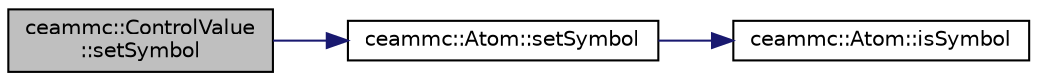 digraph "ceammc::ControlValue::setSymbol"
{
  edge [fontname="Helvetica",fontsize="10",labelfontname="Helvetica",labelfontsize="10"];
  node [fontname="Helvetica",fontsize="10",shape=record];
  rankdir="LR";
  Node1 [label="ceammc::ControlValue\l::setSymbol",height=0.2,width=0.4,color="black", fillcolor="grey75", style="filled" fontcolor="black"];
  Node1 -> Node2 [color="midnightblue",fontsize="10",style="solid",fontname="Helvetica"];
  Node2 [label="ceammc::Atom::setSymbol",height=0.2,width=0.4,color="black", fillcolor="white", style="filled",URL="$classceammc_1_1_atom.html#a7719cdc16fad0c5d7b0200af54ac86b2"];
  Node2 -> Node3 [color="midnightblue",fontsize="10",style="solid",fontname="Helvetica"];
  Node3 [label="ceammc::Atom::isSymbol",height=0.2,width=0.4,color="black", fillcolor="white", style="filled",URL="$classceammc_1_1_atom.html#a2c4bb5cf0db422ac820ffb70f20c4d42"];
}
